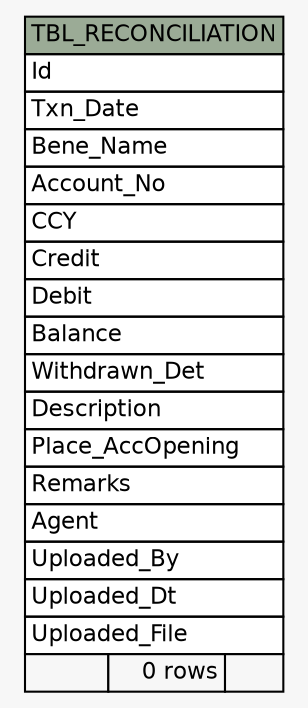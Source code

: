// dot 2.38.0 on Windows 10 10.0
// SchemaSpy rev 590
digraph "TBL_RECONCILIATION" {
  graph [
    rankdir="RL"
    bgcolor="#f7f7f7"
    nodesep="0.18"
    ranksep="0.46"
    fontname="Helvetica"
    fontsize="11"
  ];
  node [
    fontname="Helvetica"
    fontsize="11"
    shape="plaintext"
  ];
  edge [
    arrowsize="0.8"
  ];
  "TBL_RECONCILIATION" [
    label=<
    <TABLE BORDER="0" CELLBORDER="1" CELLSPACING="0" BGCOLOR="#ffffff">
      <TR><TD COLSPAN="3" BGCOLOR="#9bab96" ALIGN="CENTER">TBL_RECONCILIATION</TD></TR>
      <TR><TD PORT="Id" COLSPAN="3" ALIGN="LEFT">Id</TD></TR>
      <TR><TD PORT="Txn_Date" COLSPAN="3" ALIGN="LEFT">Txn_Date</TD></TR>
      <TR><TD PORT="Bene_Name" COLSPAN="3" ALIGN="LEFT">Bene_Name</TD></TR>
      <TR><TD PORT="Account_No" COLSPAN="3" ALIGN="LEFT">Account_No</TD></TR>
      <TR><TD PORT="CCY" COLSPAN="3" ALIGN="LEFT">CCY</TD></TR>
      <TR><TD PORT="Credit" COLSPAN="3" ALIGN="LEFT">Credit</TD></TR>
      <TR><TD PORT="Debit" COLSPAN="3" ALIGN="LEFT">Debit</TD></TR>
      <TR><TD PORT="Balance" COLSPAN="3" ALIGN="LEFT">Balance</TD></TR>
      <TR><TD PORT="Withdrawn_Det" COLSPAN="3" ALIGN="LEFT">Withdrawn_Det</TD></TR>
      <TR><TD PORT="Description" COLSPAN="3" ALIGN="LEFT">Description</TD></TR>
      <TR><TD PORT="Place_AccOpening" COLSPAN="3" ALIGN="LEFT">Place_AccOpening</TD></TR>
      <TR><TD PORT="Remarks" COLSPAN="3" ALIGN="LEFT">Remarks</TD></TR>
      <TR><TD PORT="Agent" COLSPAN="3" ALIGN="LEFT">Agent</TD></TR>
      <TR><TD PORT="Uploaded_By" COLSPAN="3" ALIGN="LEFT">Uploaded_By</TD></TR>
      <TR><TD PORT="Uploaded_Dt" COLSPAN="3" ALIGN="LEFT">Uploaded_Dt</TD></TR>
      <TR><TD PORT="Uploaded_File" COLSPAN="3" ALIGN="LEFT">Uploaded_File</TD></TR>
      <TR><TD ALIGN="LEFT" BGCOLOR="#f7f7f7">  </TD><TD ALIGN="RIGHT" BGCOLOR="#f7f7f7">0 rows</TD><TD ALIGN="RIGHT" BGCOLOR="#f7f7f7">  </TD></TR>
    </TABLE>>
    URL="tables/TBL_RECONCILIATION.html"
    tooltip="TBL_RECONCILIATION"
  ];
}
